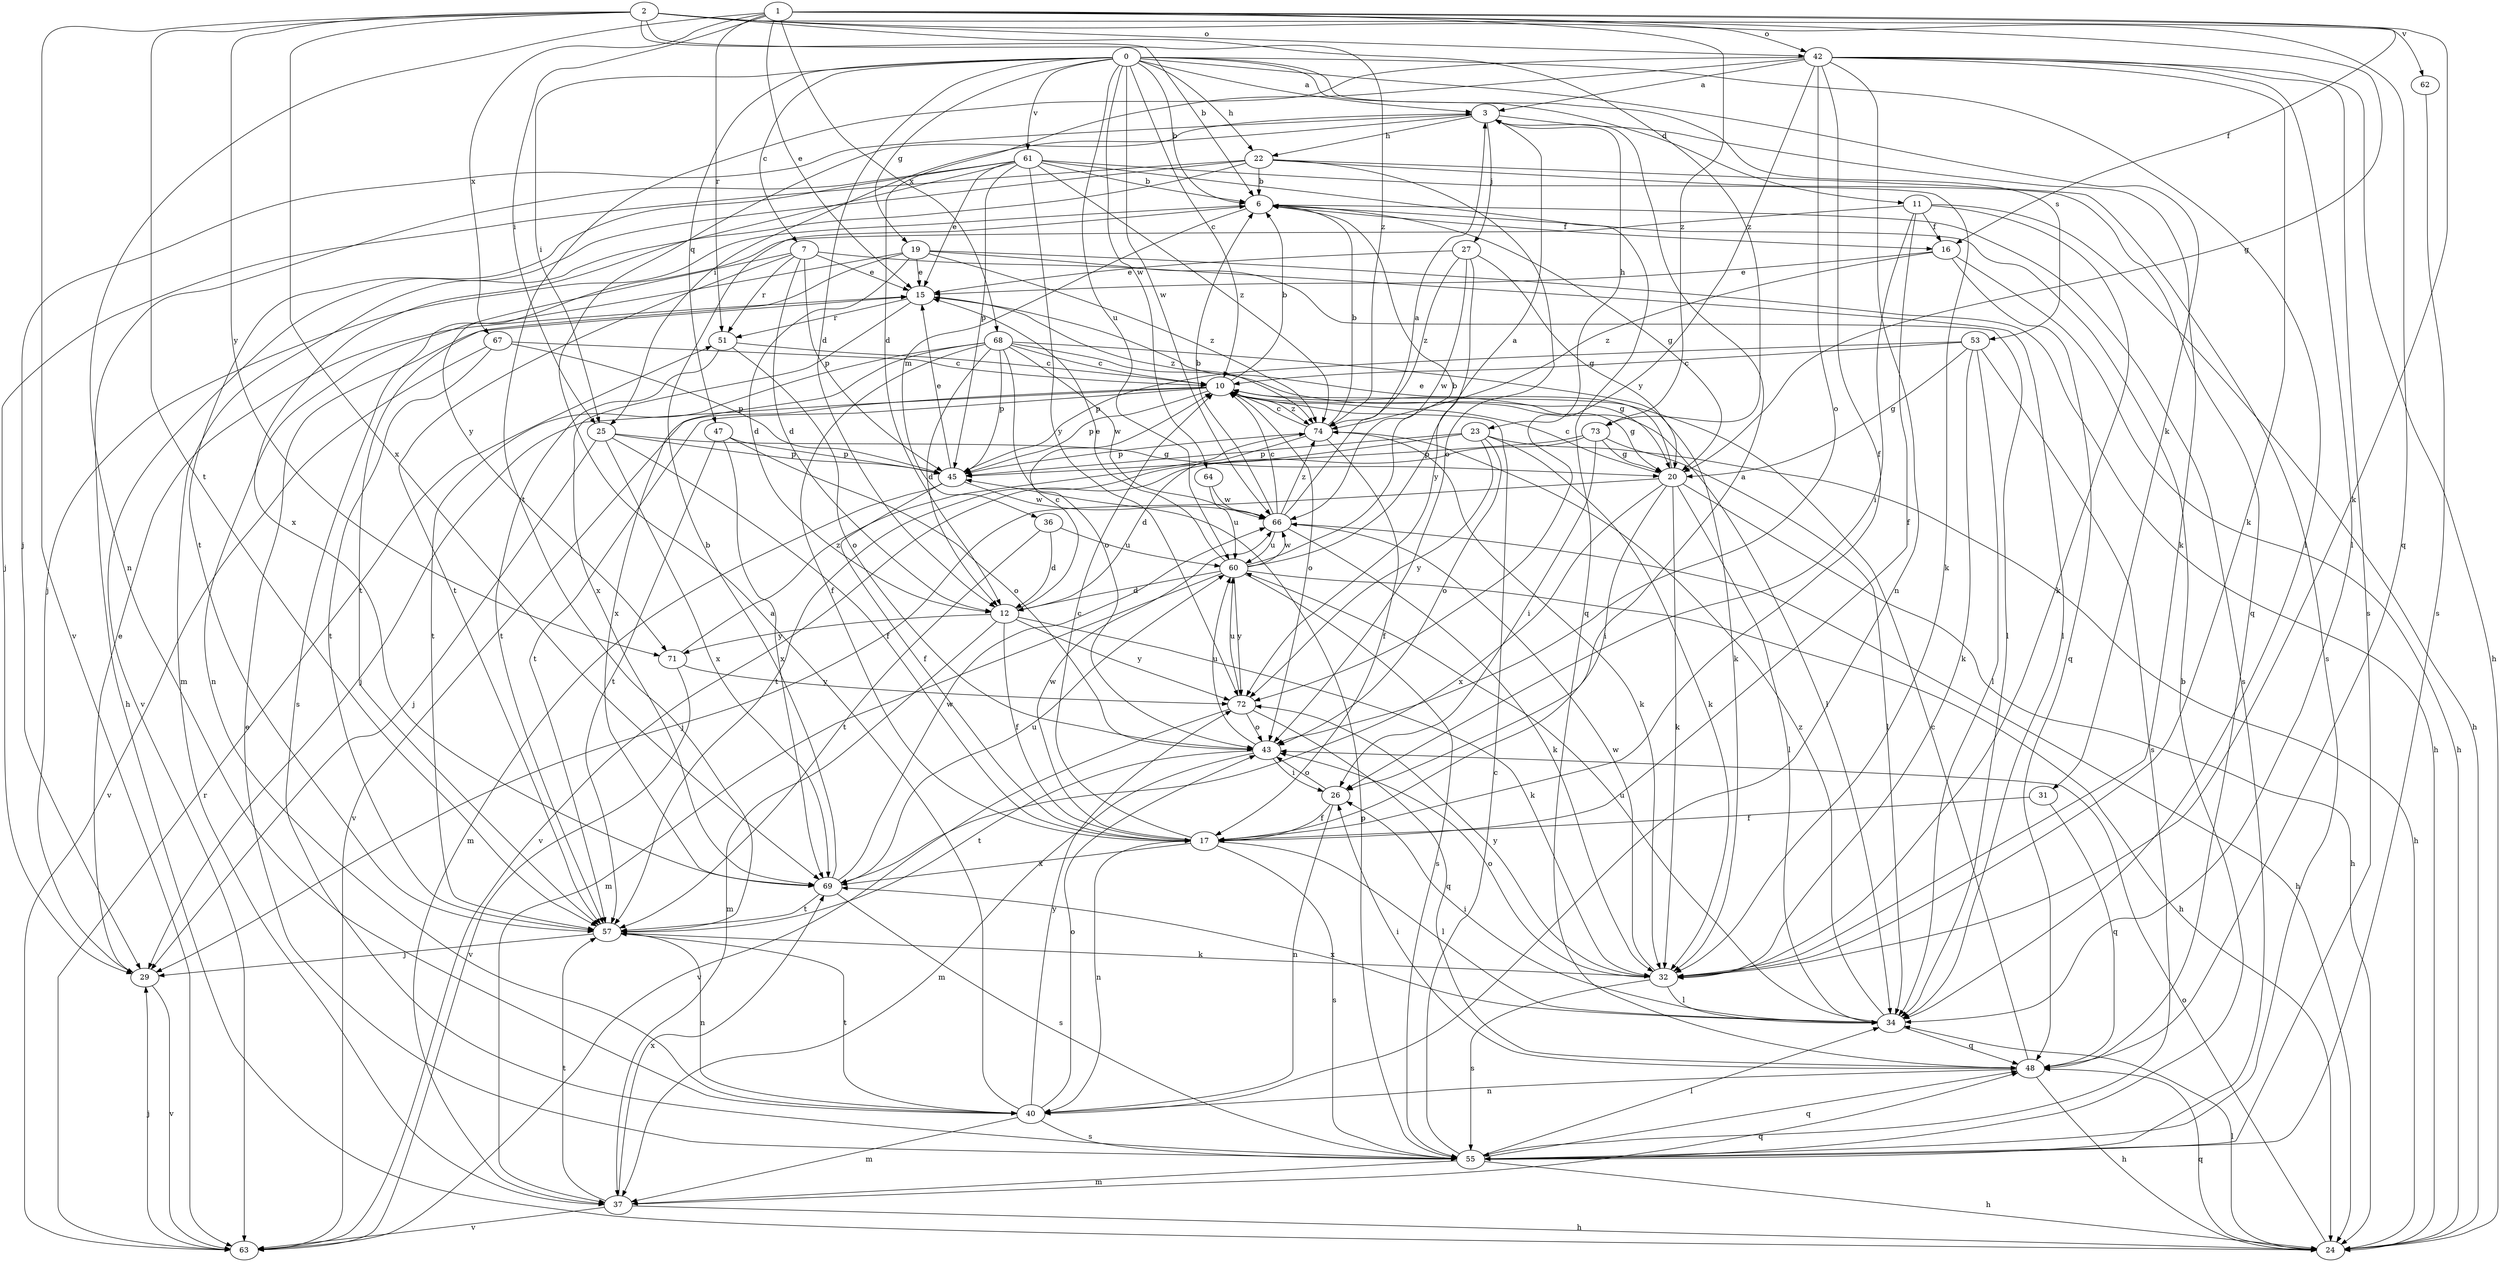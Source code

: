 strict digraph  {
0;
1;
2;
3;
6;
7;
10;
11;
12;
15;
16;
17;
19;
20;
22;
23;
24;
25;
26;
27;
29;
31;
32;
34;
36;
37;
40;
42;
43;
45;
47;
48;
51;
53;
55;
57;
60;
61;
62;
63;
64;
66;
67;
68;
69;
71;
72;
73;
74;
0 -> 3  [label=a];
0 -> 6  [label=b];
0 -> 7  [label=c];
0 -> 10  [label=c];
0 -> 11  [label=d];
0 -> 12  [label=d];
0 -> 19  [label=g];
0 -> 22  [label=h];
0 -> 25  [label=i];
0 -> 31  [label=k];
0 -> 34  [label=l];
0 -> 47  [label=q];
0 -> 53  [label=s];
0 -> 60  [label=u];
0 -> 61  [label=v];
0 -> 64  [label=w];
0 -> 66  [label=w];
1 -> 15  [label=e];
1 -> 16  [label=f];
1 -> 20  [label=g];
1 -> 25  [label=i];
1 -> 32  [label=k];
1 -> 40  [label=n];
1 -> 42  [label=o];
1 -> 51  [label=r];
1 -> 67  [label=x];
1 -> 68  [label=x];
1 -> 73  [label=z];
2 -> 6  [label=b];
2 -> 42  [label=o];
2 -> 48  [label=q];
2 -> 57  [label=t];
2 -> 62  [label=v];
2 -> 63  [label=v];
2 -> 69  [label=x];
2 -> 71  [label=y];
2 -> 73  [label=z];
2 -> 74  [label=z];
3 -> 22  [label=h];
3 -> 23  [label=h];
3 -> 25  [label=i];
3 -> 27  [label=j];
3 -> 29  [label=j];
3 -> 32  [label=k];
6 -> 16  [label=f];
6 -> 20  [label=g];
6 -> 29  [label=j];
6 -> 36  [label=m];
6 -> 55  [label=s];
7 -> 12  [label=d];
7 -> 15  [label=e];
7 -> 34  [label=l];
7 -> 40  [label=n];
7 -> 45  [label=p];
7 -> 51  [label=r];
7 -> 57  [label=t];
10 -> 6  [label=b];
10 -> 20  [label=g];
10 -> 29  [label=j];
10 -> 34  [label=l];
10 -> 43  [label=o];
10 -> 45  [label=p];
10 -> 57  [label=t];
10 -> 63  [label=v];
10 -> 74  [label=z];
11 -> 16  [label=f];
11 -> 17  [label=f];
11 -> 24  [label=h];
11 -> 26  [label=i];
11 -> 32  [label=k];
11 -> 71  [label=y];
12 -> 10  [label=c];
12 -> 17  [label=f];
12 -> 32  [label=k];
12 -> 37  [label=m];
12 -> 71  [label=y];
12 -> 72  [label=y];
15 -> 51  [label=r];
15 -> 69  [label=x];
15 -> 74  [label=z];
16 -> 15  [label=e];
16 -> 24  [label=h];
16 -> 48  [label=q];
16 -> 74  [label=z];
17 -> 3  [label=a];
17 -> 10  [label=c];
17 -> 34  [label=l];
17 -> 40  [label=n];
17 -> 55  [label=s];
17 -> 66  [label=w];
17 -> 69  [label=x];
19 -> 12  [label=d];
19 -> 15  [label=e];
19 -> 24  [label=h];
19 -> 34  [label=l];
19 -> 55  [label=s];
19 -> 57  [label=t];
19 -> 74  [label=z];
20 -> 10  [label=c];
20 -> 15  [label=e];
20 -> 24  [label=h];
20 -> 26  [label=i];
20 -> 29  [label=j];
20 -> 32  [label=k];
20 -> 34  [label=l];
20 -> 69  [label=x];
22 -> 6  [label=b];
22 -> 29  [label=j];
22 -> 37  [label=m];
22 -> 43  [label=o];
22 -> 48  [label=q];
22 -> 55  [label=s];
22 -> 63  [label=v];
23 -> 24  [label=h];
23 -> 32  [label=k];
23 -> 43  [label=o];
23 -> 45  [label=p];
23 -> 57  [label=t];
23 -> 72  [label=y];
24 -> 34  [label=l];
24 -> 43  [label=o];
24 -> 48  [label=q];
25 -> 17  [label=f];
25 -> 20  [label=g];
25 -> 29  [label=j];
25 -> 45  [label=p];
25 -> 69  [label=x];
26 -> 17  [label=f];
26 -> 40  [label=n];
26 -> 43  [label=o];
27 -> 15  [label=e];
27 -> 20  [label=g];
27 -> 66  [label=w];
27 -> 72  [label=y];
27 -> 74  [label=z];
29 -> 15  [label=e];
29 -> 63  [label=v];
31 -> 17  [label=f];
31 -> 48  [label=q];
32 -> 34  [label=l];
32 -> 43  [label=o];
32 -> 55  [label=s];
32 -> 66  [label=w];
32 -> 72  [label=y];
34 -> 26  [label=i];
34 -> 48  [label=q];
34 -> 60  [label=u];
34 -> 69  [label=x];
34 -> 74  [label=z];
36 -> 12  [label=d];
36 -> 57  [label=t];
36 -> 60  [label=u];
37 -> 24  [label=h];
37 -> 48  [label=q];
37 -> 57  [label=t];
37 -> 63  [label=v];
37 -> 69  [label=x];
40 -> 3  [label=a];
40 -> 37  [label=m];
40 -> 43  [label=o];
40 -> 55  [label=s];
40 -> 57  [label=t];
40 -> 72  [label=y];
42 -> 3  [label=a];
42 -> 12  [label=d];
42 -> 17  [label=f];
42 -> 24  [label=h];
42 -> 32  [label=k];
42 -> 34  [label=l];
42 -> 40  [label=n];
42 -> 43  [label=o];
42 -> 55  [label=s];
42 -> 57  [label=t];
42 -> 72  [label=y];
43 -> 26  [label=i];
43 -> 37  [label=m];
43 -> 57  [label=t];
43 -> 60  [label=u];
45 -> 15  [label=e];
45 -> 17  [label=f];
45 -> 37  [label=m];
45 -> 66  [label=w];
47 -> 43  [label=o];
47 -> 45  [label=p];
47 -> 57  [label=t];
47 -> 69  [label=x];
48 -> 10  [label=c];
48 -> 24  [label=h];
48 -> 26  [label=i];
48 -> 40  [label=n];
51 -> 10  [label=c];
51 -> 43  [label=o];
51 -> 57  [label=t];
53 -> 10  [label=c];
53 -> 20  [label=g];
53 -> 32  [label=k];
53 -> 34  [label=l];
53 -> 45  [label=p];
53 -> 55  [label=s];
55 -> 6  [label=b];
55 -> 10  [label=c];
55 -> 15  [label=e];
55 -> 24  [label=h];
55 -> 34  [label=l];
55 -> 37  [label=m];
55 -> 45  [label=p];
55 -> 48  [label=q];
57 -> 29  [label=j];
57 -> 32  [label=k];
57 -> 40  [label=n];
60 -> 3  [label=a];
60 -> 6  [label=b];
60 -> 12  [label=d];
60 -> 15  [label=e];
60 -> 24  [label=h];
60 -> 37  [label=m];
60 -> 55  [label=s];
60 -> 66  [label=w];
60 -> 72  [label=y];
61 -> 6  [label=b];
61 -> 15  [label=e];
61 -> 24  [label=h];
61 -> 32  [label=k];
61 -> 45  [label=p];
61 -> 48  [label=q];
61 -> 57  [label=t];
61 -> 69  [label=x];
61 -> 72  [label=y];
61 -> 74  [label=z];
62 -> 55  [label=s];
63 -> 29  [label=j];
63 -> 51  [label=r];
64 -> 60  [label=u];
64 -> 66  [label=w];
66 -> 3  [label=a];
66 -> 6  [label=b];
66 -> 10  [label=c];
66 -> 24  [label=h];
66 -> 32  [label=k];
66 -> 60  [label=u];
66 -> 74  [label=z];
67 -> 10  [label=c];
67 -> 45  [label=p];
67 -> 57  [label=t];
67 -> 63  [label=v];
68 -> 10  [label=c];
68 -> 12  [label=d];
68 -> 17  [label=f];
68 -> 20  [label=g];
68 -> 32  [label=k];
68 -> 43  [label=o];
68 -> 45  [label=p];
68 -> 57  [label=t];
68 -> 66  [label=w];
68 -> 69  [label=x];
69 -> 6  [label=b];
69 -> 55  [label=s];
69 -> 57  [label=t];
69 -> 60  [label=u];
69 -> 66  [label=w];
71 -> 63  [label=v];
71 -> 72  [label=y];
71 -> 74  [label=z];
72 -> 43  [label=o];
72 -> 48  [label=q];
72 -> 60  [label=u];
72 -> 63  [label=v];
73 -> 20  [label=g];
73 -> 26  [label=i];
73 -> 34  [label=l];
73 -> 45  [label=p];
73 -> 63  [label=v];
74 -> 6  [label=b];
74 -> 10  [label=c];
74 -> 12  [label=d];
74 -> 17  [label=f];
74 -> 32  [label=k];
74 -> 45  [label=p];
}

